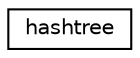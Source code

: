 digraph "Graphical Class Hierarchy"
{
  edge [fontname="Helvetica",fontsize="10",labelfontname="Helvetica",labelfontsize="10"];
  node [fontname="Helvetica",fontsize="10",shape=record];
  rankdir="LR";
  Node0 [label="hashtree",height=0.2,width=0.4,color="black", fillcolor="white", style="filled",URL="$classhashtree.html"];
}
